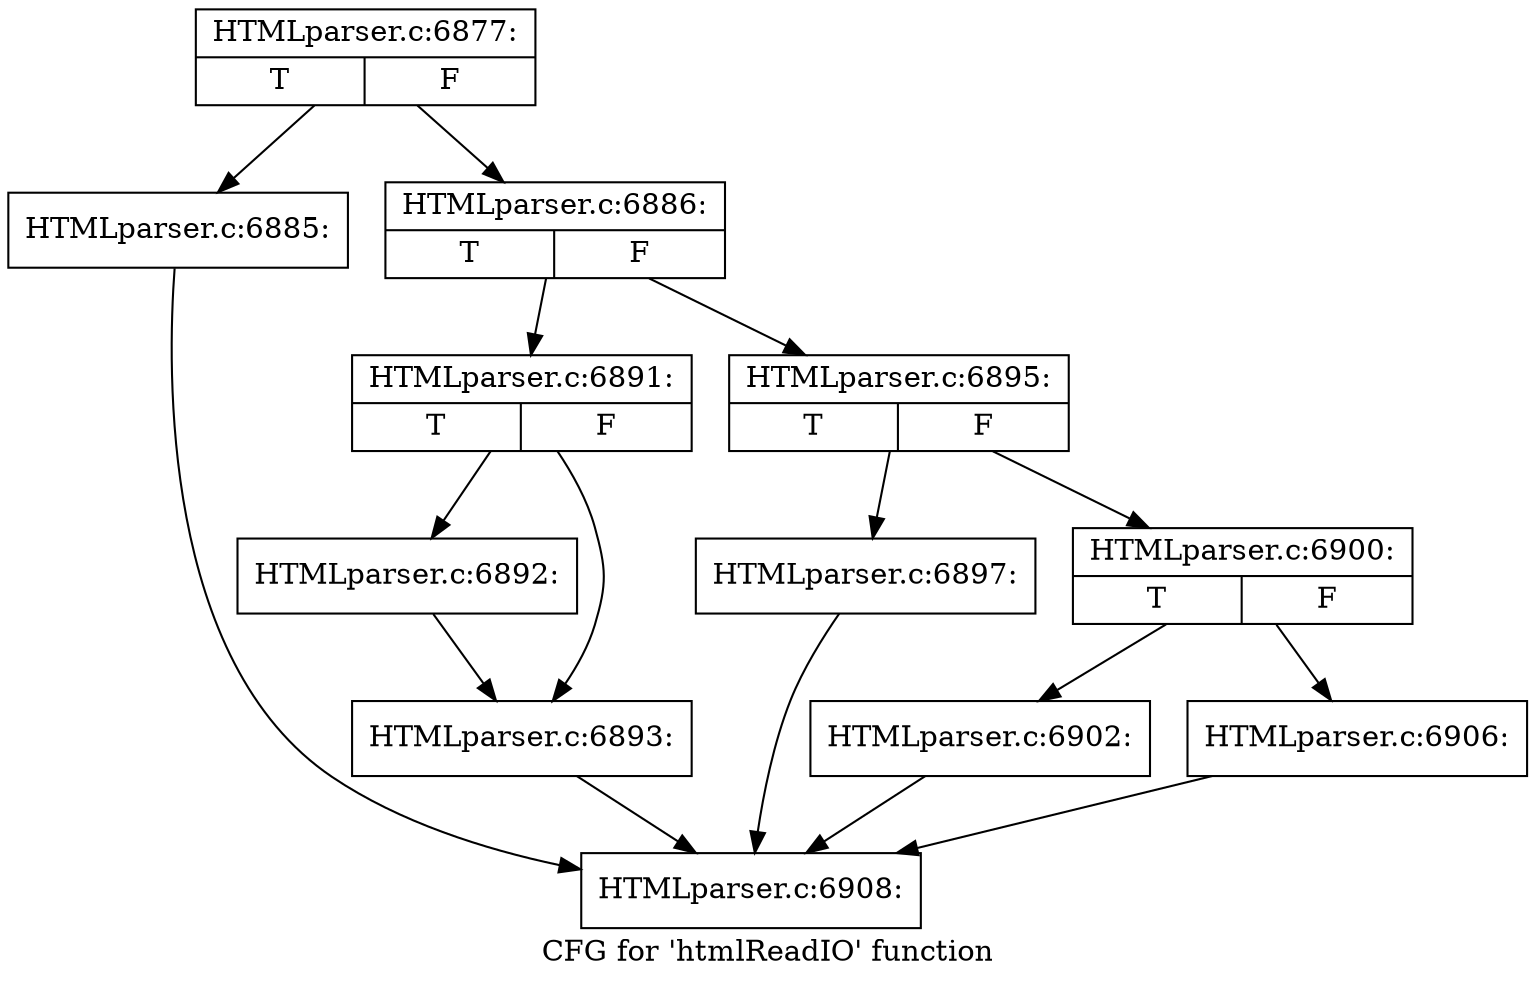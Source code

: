 digraph "CFG for 'htmlReadIO' function" {
	label="CFG for 'htmlReadIO' function";

	Node0x454e690 [shape=record,label="{HTMLparser.c:6877:|{<s0>T|<s1>F}}"];
	Node0x454e690 -> Node0x4556cc0;
	Node0x454e690 -> Node0x4556d10;
	Node0x4556cc0 [shape=record,label="{HTMLparser.c:6885:}"];
	Node0x4556cc0 -> Node0x4555190;
	Node0x4556d10 [shape=record,label="{HTMLparser.c:6886:|{<s0>T|<s1>F}}"];
	Node0x4556d10 -> Node0x4557b20;
	Node0x4556d10 -> Node0x4557e50;
	Node0x4557b20 [shape=record,label="{HTMLparser.c:6891:|{<s0>T|<s1>F}}"];
	Node0x4557b20 -> Node0x4557e00;
	Node0x4557b20 -> Node0x4558290;
	Node0x4557e00 [shape=record,label="{HTMLparser.c:6892:}"];
	Node0x4557e00 -> Node0x4558290;
	Node0x4558290 [shape=record,label="{HTMLparser.c:6893:}"];
	Node0x4558290 -> Node0x4555190;
	Node0x4557e50 [shape=record,label="{HTMLparser.c:6895:|{<s0>T|<s1>F}}"];
	Node0x4557e50 -> Node0x4558910;
	Node0x4557e50 -> Node0x4558960;
	Node0x4558910 [shape=record,label="{HTMLparser.c:6897:}"];
	Node0x4558910 -> Node0x4555190;
	Node0x4558960 [shape=record,label="{HTMLparser.c:6900:|{<s0>T|<s1>F}}"];
	Node0x4558960 -> Node0x45592f0;
	Node0x4558960 -> Node0x4559340;
	Node0x45592f0 [shape=record,label="{HTMLparser.c:6902:}"];
	Node0x45592f0 -> Node0x4555190;
	Node0x4559340 [shape=record,label="{HTMLparser.c:6906:}"];
	Node0x4559340 -> Node0x4555190;
	Node0x4555190 [shape=record,label="{HTMLparser.c:6908:}"];
}
